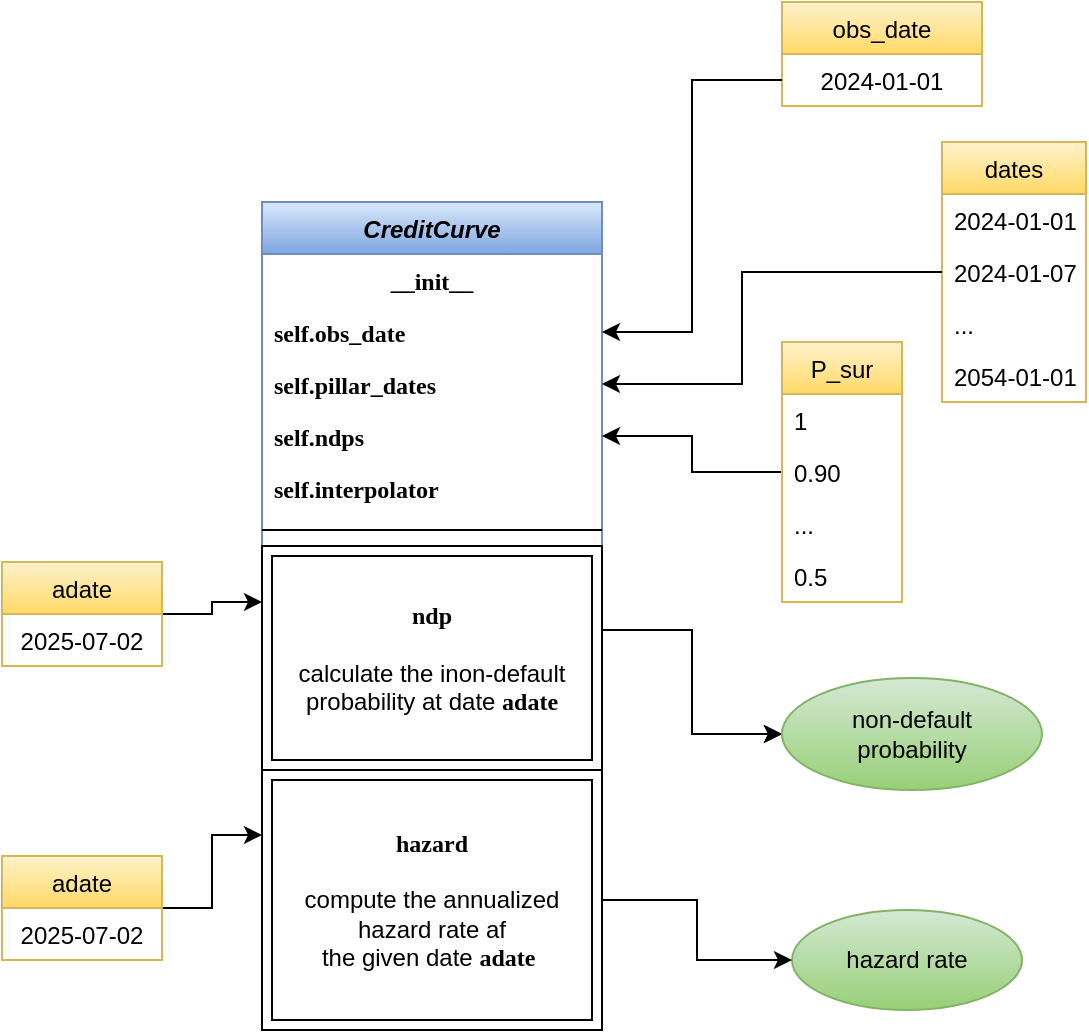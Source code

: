 <mxfile version="24.7.6">
  <diagram id="C5RBs43oDa-KdzZeNtuy" name="Page-1">
    <mxGraphModel dx="1090" dy="679" grid="1" gridSize="10" guides="1" tooltips="1" connect="1" arrows="1" fold="1" page="1" pageScale="1" pageWidth="827" pageHeight="1169" math="0" shadow="0">
      <root>
        <mxCell id="WIyWlLk6GJQsqaUBKTNV-0" />
        <mxCell id="WIyWlLk6GJQsqaUBKTNV-1" parent="WIyWlLk6GJQsqaUBKTNV-0" />
        <mxCell id="TXGZm6Lu34vsZvnTb53X-0" value="CreditCurve" style="swimlane;fontStyle=3;align=center;verticalAlign=top;childLayout=stackLayout;horizontal=1;startSize=26;horizontalStack=0;resizeParent=1;resizeLast=0;collapsible=1;marginBottom=0;rounded=0;shadow=0;strokeWidth=1;fillColor=#dae8fc;strokeColor=#6c8ebf;gradientColor=#7ea6e0;" parent="WIyWlLk6GJQsqaUBKTNV-1" vertex="1">
          <mxGeometry x="170" y="140" width="170" height="414" as="geometry">
            <mxRectangle x="220" y="120" width="160" height="26" as="alternateBounds" />
          </mxGeometry>
        </mxCell>
        <mxCell id="TXGZm6Lu34vsZvnTb53X-1" value="__init__" style="text;align=center;verticalAlign=top;spacingLeft=4;spacingRight=4;overflow=hidden;rotatable=0;points=[[0,0.5],[1,0.5]];portConstraint=eastwest;fontFamily=Lucida Console;fontStyle=1" parent="TXGZm6Lu34vsZvnTb53X-0" vertex="1">
          <mxGeometry y="26" width="170" height="26" as="geometry" />
        </mxCell>
        <mxCell id="TXGZm6Lu34vsZvnTb53X-2" value="self.obs_date" style="text;align=left;verticalAlign=top;spacingLeft=4;spacingRight=4;overflow=hidden;rotatable=0;points=[[0,0.5],[1,0.5]];portConstraint=eastwest;fontFamily=Lucida Console;fontStyle=1" parent="TXGZm6Lu34vsZvnTb53X-0" vertex="1">
          <mxGeometry y="52" width="170" height="26" as="geometry" />
        </mxCell>
        <mxCell id="TXGZm6Lu34vsZvnTb53X-3" value="self.pillar_dates" style="text;align=left;verticalAlign=top;spacingLeft=4;spacingRight=4;overflow=hidden;rotatable=0;points=[[0,0.5],[1,0.5]];portConstraint=eastwest;rounded=0;shadow=0;html=0;fontStyle=1;fontFamily=Lucida Console;" parent="TXGZm6Lu34vsZvnTb53X-0" vertex="1">
          <mxGeometry y="78" width="170" height="26" as="geometry" />
        </mxCell>
        <mxCell id="TXGZm6Lu34vsZvnTb53X-4" value="self.ndps" style="text;align=left;verticalAlign=top;spacingLeft=4;spacingRight=4;overflow=hidden;rotatable=0;points=[[0,0.5],[1,0.5]];portConstraint=eastwest;rounded=0;shadow=0;html=0;fontStyle=1;fontFamily=Lucida Console;" parent="TXGZm6Lu34vsZvnTb53X-0" vertex="1">
          <mxGeometry y="104" width="170" height="26" as="geometry" />
        </mxCell>
        <mxCell id="TXGZm6Lu34vsZvnTb53X-6" value="self.interpolator" style="text;align=left;verticalAlign=top;spacingLeft=4;spacingRight=4;overflow=hidden;rotatable=0;points=[[0,0.5],[1,0.5]];portConstraint=eastwest;rounded=0;shadow=0;html=0;fontStyle=1;fontFamily=Lucida Console;" parent="TXGZm6Lu34vsZvnTb53X-0" vertex="1">
          <mxGeometry y="130" width="170" height="26" as="geometry" />
        </mxCell>
        <mxCell id="TXGZm6Lu34vsZvnTb53X-7" value="" style="line;html=1;strokeWidth=1;align=left;verticalAlign=middle;spacingTop=-1;spacingLeft=3;spacingRight=3;rotatable=0;labelPosition=right;points=[];portConstraint=eastwest;" parent="TXGZm6Lu34vsZvnTb53X-0" vertex="1">
          <mxGeometry y="156" width="170" height="16" as="geometry" />
        </mxCell>
        <mxCell id="TXGZm6Lu34vsZvnTb53X-8" value="&lt;font face=&quot;Lucida Console&quot;&gt;&lt;b&gt;ndp&lt;/b&gt;&lt;/font&gt;&lt;br&gt;&lt;br&gt;&lt;font style=&quot;&quot; face=&quot;Helvetica&quot;&gt;calculate the inon-default probability at date &lt;/font&gt;&lt;font style=&quot;font-weight: bold;&quot; face=&quot;Lucida Console&quot;&gt;adate&lt;/font&gt;" style="shape=ext;margin=3;double=1;whiteSpace=wrap;html=1;align=center;" parent="TXGZm6Lu34vsZvnTb53X-0" vertex="1">
          <mxGeometry y="172" width="170" height="112" as="geometry" />
        </mxCell>
        <mxCell id="TXGZm6Lu34vsZvnTb53X-9" value="&lt;b&gt;&lt;font face=&quot;Lucida Console&quot;&gt;hazard&lt;/font&gt;&lt;/b&gt;&lt;br&gt;&lt;br&gt;compute the annualized hazard rate af&lt;div&gt;the given date &lt;b&gt;&lt;font face=&quot;Lucida Console&quot;&gt;adate&lt;/font&gt;&lt;/b&gt;&amp;nbsp;&lt;/div&gt;" style="shape=ext;margin=3;double=1;whiteSpace=wrap;html=1;align=center;" parent="TXGZm6Lu34vsZvnTb53X-0" vertex="1">
          <mxGeometry y="284" width="170" height="130" as="geometry" />
        </mxCell>
        <mxCell id="TXGZm6Lu34vsZvnTb53X-10" value="dates" style="swimlane;fontStyle=0;align=center;verticalAlign=top;childLayout=stackLayout;horizontal=1;startSize=26;horizontalStack=0;resizeParent=1;resizeLast=0;collapsible=1;marginBottom=0;rounded=0;shadow=0;strokeWidth=1;fillColor=#fff2cc;gradientColor=#ffd966;strokeColor=#d6b656;" parent="WIyWlLk6GJQsqaUBKTNV-1" vertex="1">
          <mxGeometry x="510" y="110" width="72" height="130" as="geometry">
            <mxRectangle x="550" y="140" width="160" height="26" as="alternateBounds" />
          </mxGeometry>
        </mxCell>
        <mxCell id="TXGZm6Lu34vsZvnTb53X-11" value="2024-01-01" style="text;align=left;verticalAlign=top;spacingLeft=4;spacingRight=4;overflow=hidden;rotatable=0;points=[[0,0.5],[1,0.5]];portConstraint=eastwest;" parent="TXGZm6Lu34vsZvnTb53X-10" vertex="1">
          <mxGeometry y="26" width="72" height="26" as="geometry" />
        </mxCell>
        <mxCell id="TXGZm6Lu34vsZvnTb53X-12" value="2024-01-07" style="text;align=left;verticalAlign=top;spacingLeft=4;spacingRight=4;overflow=hidden;rotatable=0;points=[[0,0.5],[1,0.5]];portConstraint=eastwest;rounded=0;shadow=0;html=0;" parent="TXGZm6Lu34vsZvnTb53X-10" vertex="1">
          <mxGeometry y="52" width="72" height="26" as="geometry" />
        </mxCell>
        <mxCell id="TXGZm6Lu34vsZvnTb53X-13" value="..." style="text;align=left;verticalAlign=top;spacingLeft=4;spacingRight=4;overflow=hidden;rotatable=0;points=[[0,0.5],[1,0.5]];portConstraint=eastwest;rounded=0;shadow=0;html=0;" parent="TXGZm6Lu34vsZvnTb53X-10" vertex="1">
          <mxGeometry y="78" width="72" height="26" as="geometry" />
        </mxCell>
        <mxCell id="TXGZm6Lu34vsZvnTb53X-14" value="2054-01-01" style="text;align=left;verticalAlign=top;spacingLeft=4;spacingRight=4;overflow=hidden;rotatable=0;points=[[0,0.5],[1,0.5]];portConstraint=eastwest;rounded=0;shadow=0;html=0;" parent="TXGZm6Lu34vsZvnTb53X-10" vertex="1">
          <mxGeometry y="104" width="72" height="26" as="geometry" />
        </mxCell>
        <mxCell id="TXGZm6Lu34vsZvnTb53X-15" style="edgeStyle=orthogonalEdgeStyle;rounded=0;orthogonalLoop=1;jettySize=auto;html=1;entryX=1;entryY=0.5;entryDx=0;entryDy=0;" parent="WIyWlLk6GJQsqaUBKTNV-1" source="TXGZm6Lu34vsZvnTb53X-16" target="TXGZm6Lu34vsZvnTb53X-4" edge="1">
          <mxGeometry relative="1" as="geometry" />
        </mxCell>
        <mxCell id="TXGZm6Lu34vsZvnTb53X-16" value="P_sur" style="swimlane;fontStyle=0;align=center;verticalAlign=top;childLayout=stackLayout;horizontal=1;startSize=26;horizontalStack=0;resizeParent=1;resizeLast=0;collapsible=1;marginBottom=0;rounded=0;shadow=0;strokeWidth=1;fillColor=#fff2cc;gradientColor=#ffd966;strokeColor=#d6b656;" parent="WIyWlLk6GJQsqaUBKTNV-1" vertex="1">
          <mxGeometry x="430" y="210" width="60" height="130" as="geometry">
            <mxRectangle x="550" y="140" width="160" height="26" as="alternateBounds" />
          </mxGeometry>
        </mxCell>
        <mxCell id="TXGZm6Lu34vsZvnTb53X-17" value="1" style="text;align=left;verticalAlign=top;spacingLeft=4;spacingRight=4;overflow=hidden;rotatable=0;points=[[0,0.5],[1,0.5]];portConstraint=eastwest;" parent="TXGZm6Lu34vsZvnTb53X-16" vertex="1">
          <mxGeometry y="26" width="60" height="26" as="geometry" />
        </mxCell>
        <mxCell id="TXGZm6Lu34vsZvnTb53X-18" value="0.90" style="text;align=left;verticalAlign=top;spacingLeft=4;spacingRight=4;overflow=hidden;rotatable=0;points=[[0,0.5],[1,0.5]];portConstraint=eastwest;rounded=0;shadow=0;html=0;" parent="TXGZm6Lu34vsZvnTb53X-16" vertex="1">
          <mxGeometry y="52" width="60" height="26" as="geometry" />
        </mxCell>
        <mxCell id="TXGZm6Lu34vsZvnTb53X-19" value="..." style="text;align=left;verticalAlign=top;spacingLeft=4;spacingRight=4;overflow=hidden;rotatable=0;points=[[0,0.5],[1,0.5]];portConstraint=eastwest;rounded=0;shadow=0;html=0;" parent="TXGZm6Lu34vsZvnTb53X-16" vertex="1">
          <mxGeometry y="78" width="60" height="26" as="geometry" />
        </mxCell>
        <mxCell id="TXGZm6Lu34vsZvnTb53X-20" value="0.5" style="text;align=left;verticalAlign=top;spacingLeft=4;spacingRight=4;overflow=hidden;rotatable=0;points=[[0,0.5],[1,0.5]];portConstraint=eastwest;rounded=0;shadow=0;html=0;" parent="TXGZm6Lu34vsZvnTb53X-16" vertex="1">
          <mxGeometry y="104" width="60" height="26" as="geometry" />
        </mxCell>
        <mxCell id="TXGZm6Lu34vsZvnTb53X-21" value="obs_date" style="swimlane;fontStyle=0;align=center;verticalAlign=top;childLayout=stackLayout;horizontal=1;startSize=26;horizontalStack=0;resizeParent=1;resizeLast=0;collapsible=1;marginBottom=0;rounded=0;shadow=0;strokeWidth=1;fillColor=#fff2cc;gradientColor=#ffd966;strokeColor=#d6b656;" parent="WIyWlLk6GJQsqaUBKTNV-1" vertex="1">
          <mxGeometry x="430" y="40" width="100" height="52" as="geometry">
            <mxRectangle x="550" y="140" width="160" height="26" as="alternateBounds" />
          </mxGeometry>
        </mxCell>
        <mxCell id="TXGZm6Lu34vsZvnTb53X-22" value="2024-01-01" style="text;align=center;verticalAlign=top;spacingLeft=4;spacingRight=4;overflow=hidden;rotatable=0;points=[[0,0.5],[1,0.5]];portConstraint=eastwest;" parent="TXGZm6Lu34vsZvnTb53X-21" vertex="1">
          <mxGeometry y="26" width="100" height="26" as="geometry" />
        </mxCell>
        <mxCell id="TXGZm6Lu34vsZvnTb53X-23" style="edgeStyle=orthogonalEdgeStyle;rounded=0;orthogonalLoop=1;jettySize=auto;html=1;exitX=0;exitY=0.5;exitDx=0;exitDy=0;entryX=1;entryY=0.5;entryDx=0;entryDy=0;" parent="WIyWlLk6GJQsqaUBKTNV-1" source="TXGZm6Lu34vsZvnTb53X-22" target="TXGZm6Lu34vsZvnTb53X-2" edge="1">
          <mxGeometry relative="1" as="geometry">
            <Array as="points">
              <mxPoint x="385" y="79" />
              <mxPoint x="385" y="205" />
            </Array>
          </mxGeometry>
        </mxCell>
        <mxCell id="TXGZm6Lu34vsZvnTb53X-24" style="edgeStyle=orthogonalEdgeStyle;rounded=0;orthogonalLoop=1;jettySize=auto;html=1;exitX=0;exitY=0.5;exitDx=0;exitDy=0;entryX=1;entryY=0.5;entryDx=0;entryDy=0;" parent="WIyWlLk6GJQsqaUBKTNV-1" source="TXGZm6Lu34vsZvnTb53X-12" target="TXGZm6Lu34vsZvnTb53X-3" edge="1">
          <mxGeometry relative="1" as="geometry">
            <Array as="points">
              <mxPoint x="410" y="175" />
              <mxPoint x="410" y="231" />
            </Array>
          </mxGeometry>
        </mxCell>
        <mxCell id="TXGZm6Lu34vsZvnTb53X-25" style="edgeStyle=orthogonalEdgeStyle;rounded=0;orthogonalLoop=1;jettySize=auto;html=1;entryX=0;entryY=0.25;entryDx=0;entryDy=0;" parent="WIyWlLk6GJQsqaUBKTNV-1" source="TXGZm6Lu34vsZvnTb53X-26" target="TXGZm6Lu34vsZvnTb53X-8" edge="1">
          <mxGeometry relative="1" as="geometry" />
        </mxCell>
        <mxCell id="TXGZm6Lu34vsZvnTb53X-26" value="adate" style="swimlane;fontStyle=0;align=center;verticalAlign=top;childLayout=stackLayout;horizontal=1;startSize=26;horizontalStack=0;resizeParent=1;resizeLast=0;collapsible=1;marginBottom=0;rounded=0;shadow=0;strokeWidth=1;fillColor=#fff2cc;gradientColor=#ffd966;strokeColor=#d6b656;" parent="WIyWlLk6GJQsqaUBKTNV-1" vertex="1">
          <mxGeometry x="40" y="320" width="80" height="52" as="geometry">
            <mxRectangle x="550" y="140" width="160" height="26" as="alternateBounds" />
          </mxGeometry>
        </mxCell>
        <mxCell id="TXGZm6Lu34vsZvnTb53X-27" value="2025-07-02" style="text;align=center;verticalAlign=top;spacingLeft=4;spacingRight=4;overflow=hidden;rotatable=0;points=[[0,0.5],[1,0.5]];portConstraint=eastwest;" parent="TXGZm6Lu34vsZvnTb53X-26" vertex="1">
          <mxGeometry y="26" width="80" height="26" as="geometry" />
        </mxCell>
        <mxCell id="TXGZm6Lu34vsZvnTb53X-28" value="discount factior" style="ellipse;whiteSpace=wrap;html=1;align=center;fillColor=#d5e8d4;gradientColor=#97d077;strokeColor=#82b366;" parent="WIyWlLk6GJQsqaUBKTNV-1" vertex="1">
          <mxGeometry x="430" y="386" width="100" height="40" as="geometry" />
        </mxCell>
        <mxCell id="TXGZm6Lu34vsZvnTb53X-29" style="edgeStyle=orthogonalEdgeStyle;rounded=0;orthogonalLoop=1;jettySize=auto;html=1;entryX=0;entryY=0.5;entryDx=0;entryDy=0;" parent="WIyWlLk6GJQsqaUBKTNV-1" source="TXGZm6Lu34vsZvnTb53X-8" target="TXGZm6Lu34vsZvnTb53X-28" edge="1">
          <mxGeometry relative="1" as="geometry">
            <Array as="points">
              <mxPoint x="385" y="354" />
              <mxPoint x="385" y="406" />
            </Array>
          </mxGeometry>
        </mxCell>
        <mxCell id="TXGZm6Lu34vsZvnTb53X-30" style="edgeStyle=orthogonalEdgeStyle;rounded=0;orthogonalLoop=1;jettySize=auto;html=1;entryX=0;entryY=0.5;entryDx=0;entryDy=0;" parent="WIyWlLk6GJQsqaUBKTNV-1" target="TXGZm6Lu34vsZvnTb53X-31" edge="1">
          <mxGeometry relative="1" as="geometry">
            <mxPoint x="340" y="354" as="sourcePoint" />
            <Array as="points">
              <mxPoint x="385" y="354" />
              <mxPoint x="385" y="406" />
            </Array>
          </mxGeometry>
        </mxCell>
        <mxCell id="TXGZm6Lu34vsZvnTb53X-31" value="non-default&lt;br&gt;probability" style="ellipse;whiteSpace=wrap;html=1;align=center;fillColor=#d5e8d4;gradientColor=#97d077;strokeColor=#82b366;" parent="WIyWlLk6GJQsqaUBKTNV-1" vertex="1">
          <mxGeometry x="430" y="378" width="130" height="56" as="geometry" />
        </mxCell>
        <mxCell id="TXGZm6Lu34vsZvnTb53X-33" value="hazard rate" style="ellipse;whiteSpace=wrap;html=1;align=center;fillColor=#d5e8d4;gradientColor=#97d077;strokeColor=#82b366;" parent="WIyWlLk6GJQsqaUBKTNV-1" vertex="1">
          <mxGeometry x="435" y="494" width="115" height="50" as="geometry" />
        </mxCell>
        <mxCell id="TXGZm6Lu34vsZvnTb53X-34" style="edgeStyle=orthogonalEdgeStyle;rounded=0;orthogonalLoop=1;jettySize=auto;html=1;entryX=0;entryY=0.25;entryDx=0;entryDy=0;" parent="WIyWlLk6GJQsqaUBKTNV-1" source="TXGZm6Lu34vsZvnTb53X-35" target="TXGZm6Lu34vsZvnTb53X-9" edge="1">
          <mxGeometry relative="1" as="geometry">
            <mxPoint x="234" y="450.0" as="targetPoint" />
          </mxGeometry>
        </mxCell>
        <mxCell id="TXGZm6Lu34vsZvnTb53X-35" value="adate" style="swimlane;fontStyle=0;align=center;verticalAlign=top;childLayout=stackLayout;horizontal=1;startSize=26;horizontalStack=0;resizeParent=1;resizeLast=0;collapsible=1;marginBottom=0;rounded=0;shadow=0;strokeWidth=1;fillColor=#fff2cc;gradientColor=#ffd966;strokeColor=#d6b656;" parent="WIyWlLk6GJQsqaUBKTNV-1" vertex="1">
          <mxGeometry x="40" y="467" width="80" height="52" as="geometry">
            <mxRectangle x="550" y="140" width="160" height="26" as="alternateBounds" />
          </mxGeometry>
        </mxCell>
        <mxCell id="TXGZm6Lu34vsZvnTb53X-36" value="2025-07-02" style="text;align=center;verticalAlign=top;spacingLeft=4;spacingRight=4;overflow=hidden;rotatable=0;points=[[0,0.5],[1,0.5]];portConstraint=eastwest;" parent="TXGZm6Lu34vsZvnTb53X-35" vertex="1">
          <mxGeometry y="26" width="80" height="26" as="geometry" />
        </mxCell>
        <mxCell id="TXGZm6Lu34vsZvnTb53X-37" style="edgeStyle=orthogonalEdgeStyle;rounded=0;orthogonalLoop=1;jettySize=auto;html=1;entryX=0;entryY=0.5;entryDx=0;entryDy=0;" parent="WIyWlLk6GJQsqaUBKTNV-1" source="TXGZm6Lu34vsZvnTb53X-9" target="TXGZm6Lu34vsZvnTb53X-33" edge="1">
          <mxGeometry relative="1" as="geometry" />
        </mxCell>
      </root>
    </mxGraphModel>
  </diagram>
</mxfile>
